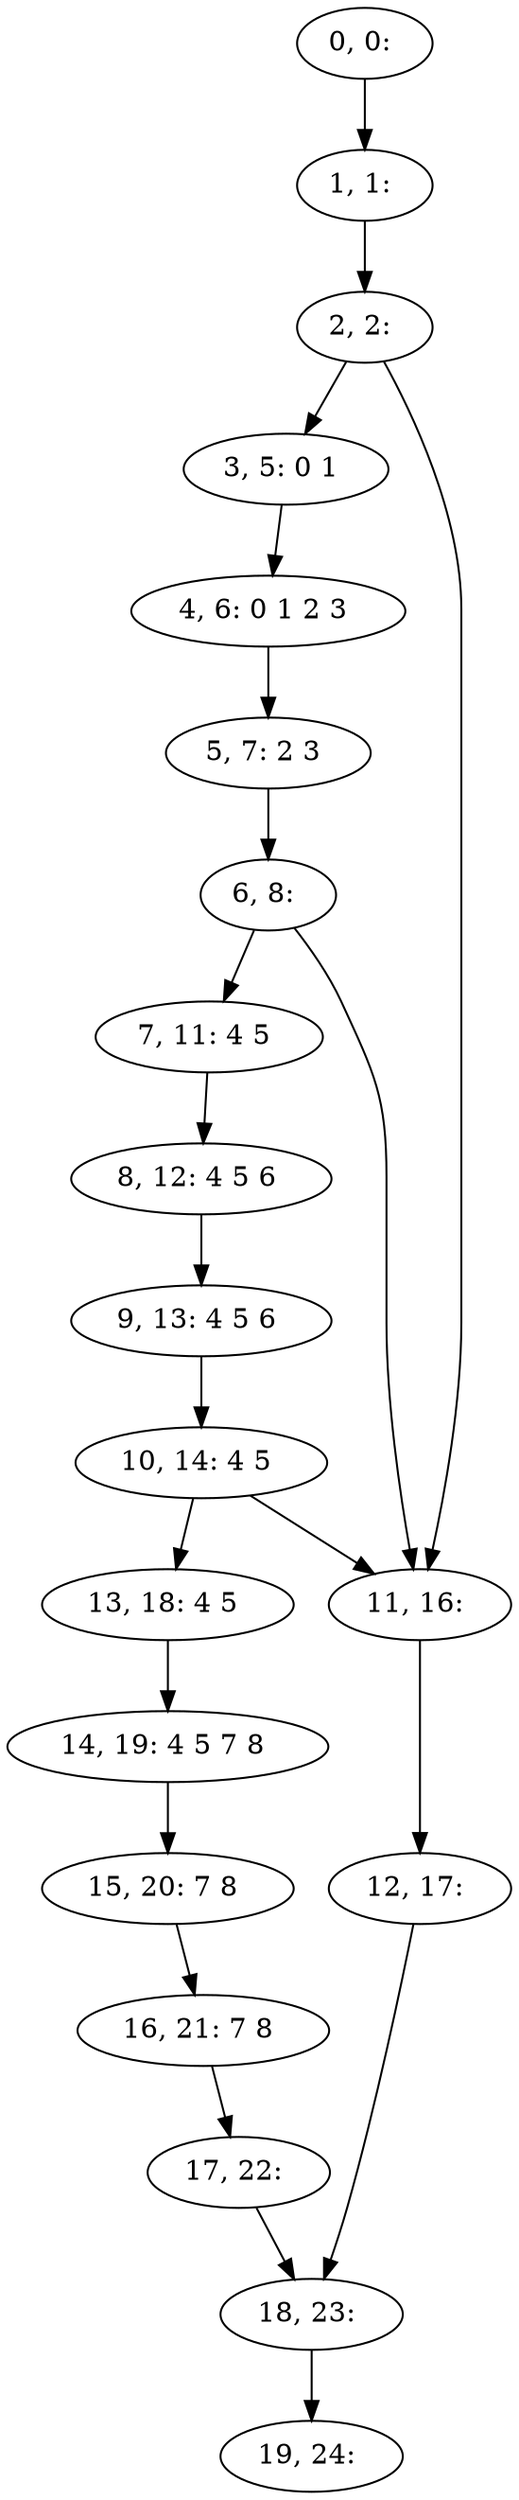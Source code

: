 digraph G {
0[label="0, 0: "];
1[label="1, 1: "];
2[label="2, 2: "];
3[label="3, 5: 0 1 "];
4[label="4, 6: 0 1 2 3 "];
5[label="5, 7: 2 3 "];
6[label="6, 8: "];
7[label="7, 11: 4 5 "];
8[label="8, 12: 4 5 6 "];
9[label="9, 13: 4 5 6 "];
10[label="10, 14: 4 5 "];
11[label="11, 16: "];
12[label="12, 17: "];
13[label="13, 18: 4 5 "];
14[label="14, 19: 4 5 7 8 "];
15[label="15, 20: 7 8 "];
16[label="16, 21: 7 8 "];
17[label="17, 22: "];
18[label="18, 23: "];
19[label="19, 24: "];
0->1 ;
1->2 ;
2->3 ;
2->11 ;
3->4 ;
4->5 ;
5->6 ;
6->7 ;
6->11 ;
7->8 ;
8->9 ;
9->10 ;
10->11 ;
10->13 ;
11->12 ;
12->18 ;
13->14 ;
14->15 ;
15->16 ;
16->17 ;
17->18 ;
18->19 ;
}
